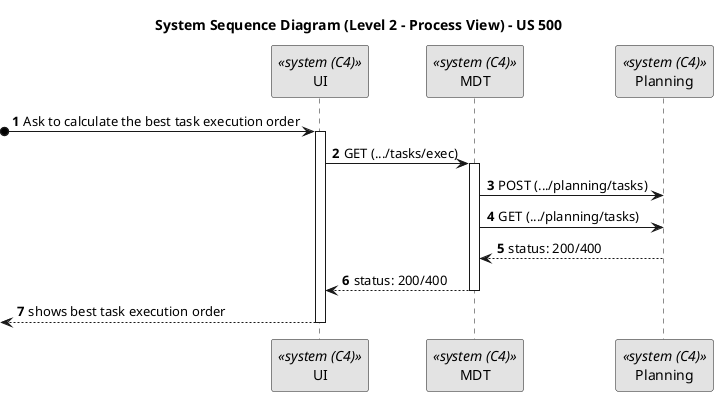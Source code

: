 @startuml
skinparam monochrome true
skinparam packageStyle rectangle
skinparam shadowing false

title System Sequence Diagram (Level 2 - Process View) - US 500
autonumber

participant "UI" as UI <<system (C4)>>
participant "MDT" as MD <<system (C4)>>
participant "Planning" as P <<system (C4)>>

?o-> UI : Ask to calculate the best task execution order
activate UI


    UI -> MD : GET (.../tasks/exec)
    activate MD

        MD -> P : POST (.../planning/tasks)

        MD -> P : GET (.../planning/tasks)

        MD <-- P : status: 200/400

        UI <-- MD : status: 200/400
    deactivate MD

<-- UI : shows best task execution order
deactivate UI

@enduml
